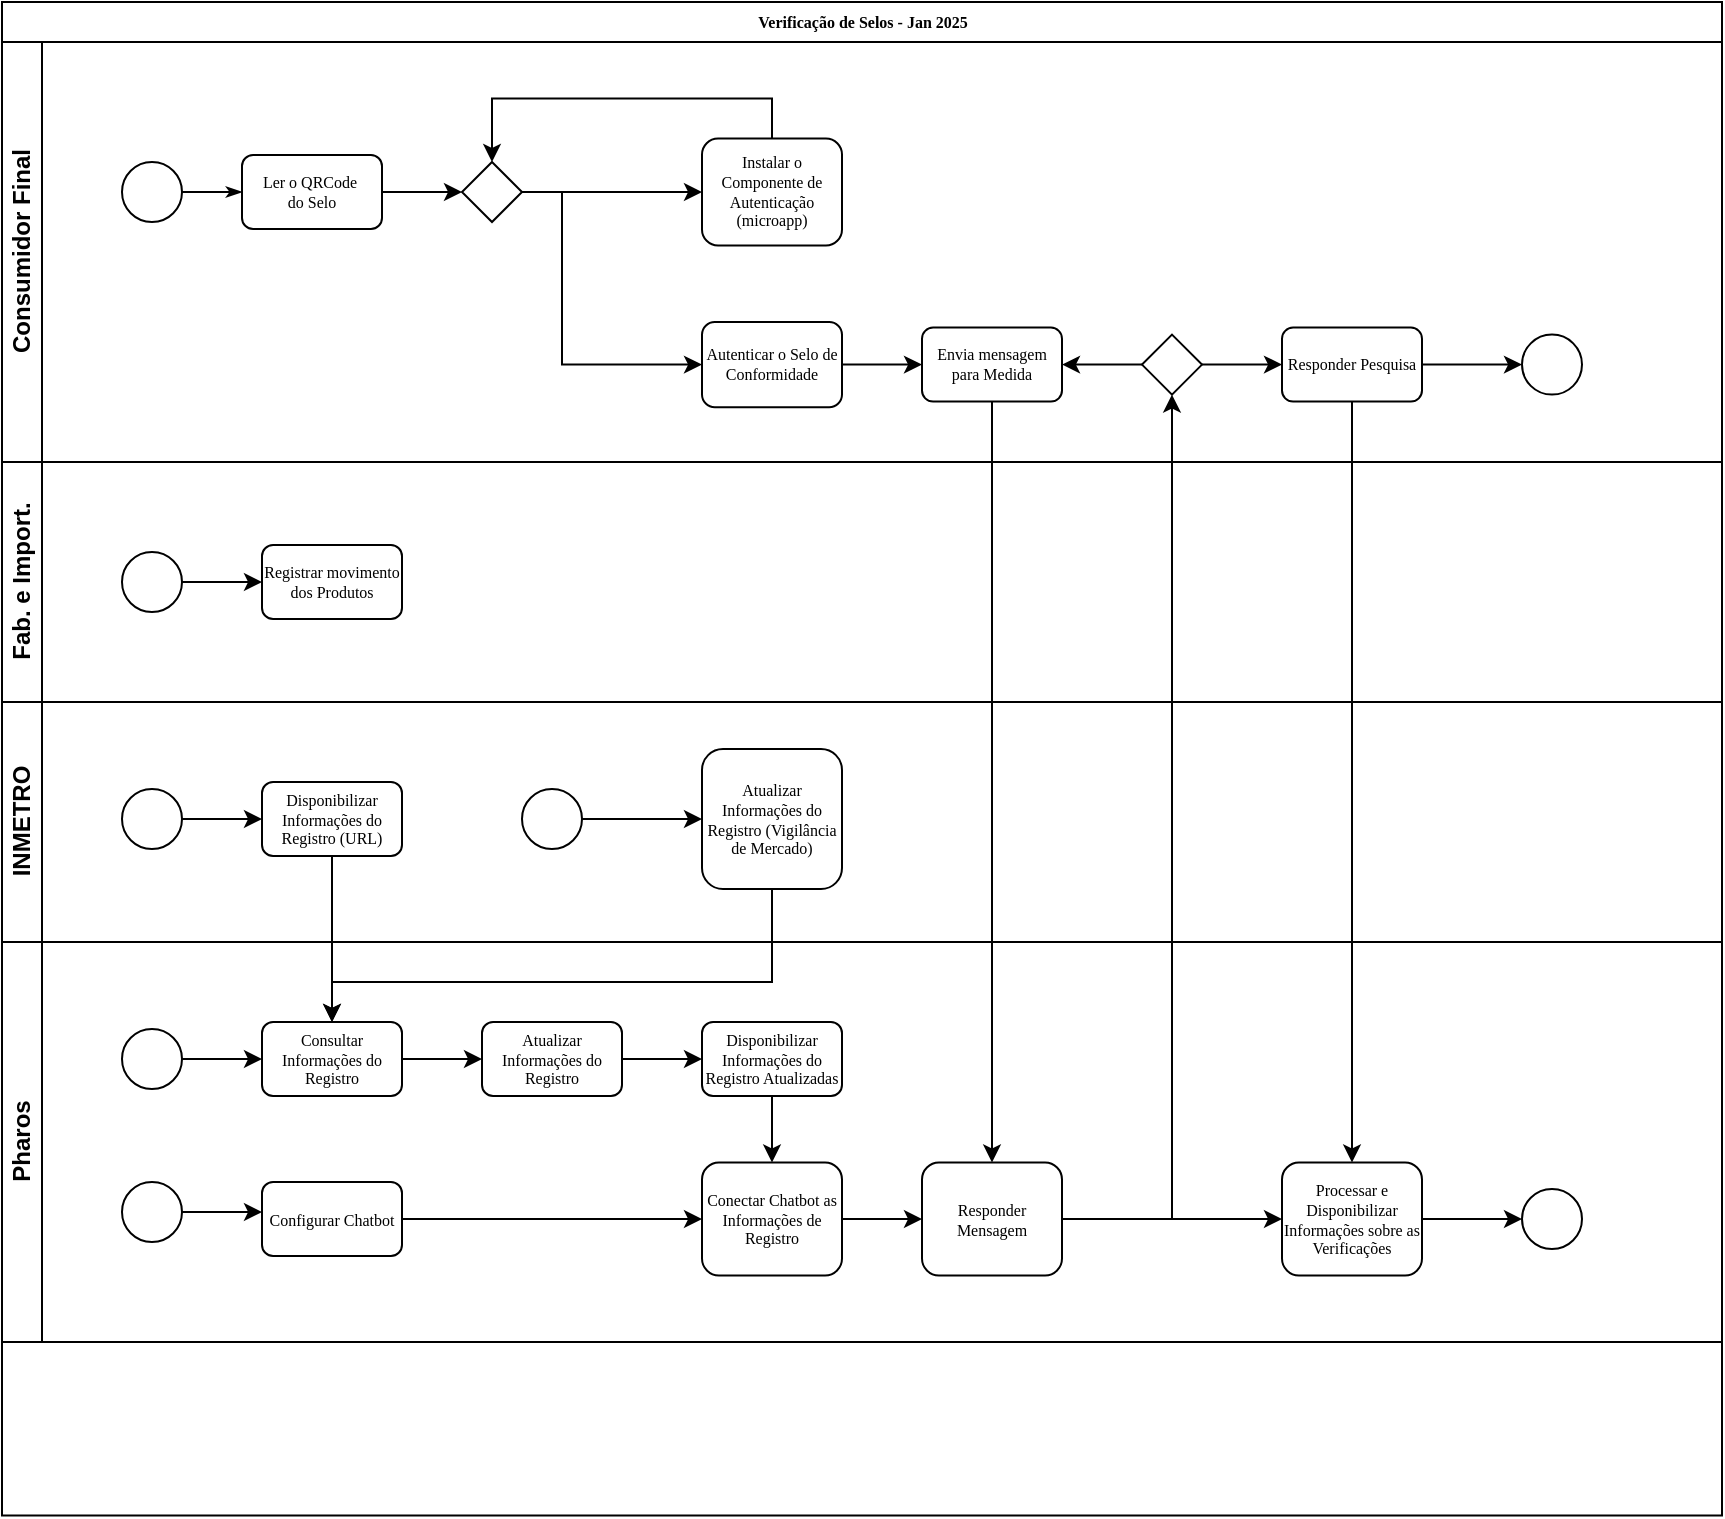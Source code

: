 <mxfile version="24.7.14">
  <diagram name="Page-1" id="c7488fd3-1785-93aa-aadb-54a6760d102a">
    <mxGraphModel dx="1185" dy="654" grid="1" gridSize="10" guides="1" tooltips="1" connect="1" arrows="1" fold="1" page="1" pageScale="1" pageWidth="1100" pageHeight="850" background="none" math="0" shadow="0">
      <root>
        <mxCell id="0" />
        <mxCell id="1" parent="0" />
        <mxCell id="2b4e8129b02d487f-1" value="Verificação de Selos - Jan 2025" style="swimlane;html=1;childLayout=stackLayout;horizontal=1;startSize=20;horizontalStack=0;rounded=0;shadow=0;labelBackgroundColor=none;strokeWidth=1;fontFamily=Verdana;fontSize=8;align=center;" parent="1" vertex="1">
          <mxGeometry x="180" y="70" width="860" height="756.81" as="geometry" />
        </mxCell>
        <mxCell id="2b4e8129b02d487f-2" value="Consumidor Final" style="swimlane;html=1;startSize=20;horizontal=0;" parent="2b4e8129b02d487f-1" vertex="1">
          <mxGeometry y="20" width="860" height="210" as="geometry" />
        </mxCell>
        <mxCell id="2b4e8129b02d487f-18" style="edgeStyle=orthogonalEdgeStyle;rounded=0;html=1;labelBackgroundColor=none;startArrow=none;startFill=0;startSize=5;endArrow=classicThin;endFill=1;endSize=5;jettySize=auto;orthogonalLoop=1;strokeWidth=1;fontFamily=Verdana;fontSize=8" parent="2b4e8129b02d487f-2" source="2b4e8129b02d487f-5" target="2b4e8129b02d487f-6" edge="1">
          <mxGeometry relative="1" as="geometry" />
        </mxCell>
        <mxCell id="2b4e8129b02d487f-5" value="" style="ellipse;whiteSpace=wrap;html=1;rounded=0;shadow=0;labelBackgroundColor=none;strokeWidth=1;fontFamily=Verdana;fontSize=8;align=center;" parent="2b4e8129b02d487f-2" vertex="1">
          <mxGeometry x="60" y="60" width="30" height="30" as="geometry" />
        </mxCell>
        <mxCell id="TjJBPhh7IqeXCysBH1En-6" value="" style="edgeStyle=orthogonalEdgeStyle;rounded=0;orthogonalLoop=1;jettySize=auto;html=1;" parent="2b4e8129b02d487f-2" source="2b4e8129b02d487f-6" target="TjJBPhh7IqeXCysBH1En-5" edge="1">
          <mxGeometry relative="1" as="geometry" />
        </mxCell>
        <mxCell id="2b4e8129b02d487f-6" value="Ler o QRCode&amp;nbsp;&lt;div&gt;do Selo&lt;/div&gt;" style="rounded=1;whiteSpace=wrap;html=1;shadow=0;labelBackgroundColor=none;strokeWidth=1;fontFamily=Verdana;fontSize=8;align=center;" parent="2b4e8129b02d487f-2" vertex="1">
          <mxGeometry x="120" y="56.5" width="70" height="37" as="geometry" />
        </mxCell>
        <mxCell id="TjJBPhh7IqeXCysBH1En-10" value="" style="edgeStyle=orthogonalEdgeStyle;rounded=0;orthogonalLoop=1;jettySize=auto;html=1;entryX=0;entryY=0.5;entryDx=0;entryDy=0;" parent="2b4e8129b02d487f-2" source="TjJBPhh7IqeXCysBH1En-5" target="TjJBPhh7IqeXCysBH1En-16" edge="1">
          <mxGeometry relative="1" as="geometry">
            <mxPoint x="300" y="145.0" as="targetPoint" />
            <Array as="points">
              <mxPoint x="280" y="75" />
              <mxPoint x="280" y="161" />
            </Array>
          </mxGeometry>
        </mxCell>
        <mxCell id="TjJBPhh7IqeXCysBH1En-5" value="" style="strokeWidth=1;html=1;shape=mxgraph.flowchart.decision;whiteSpace=wrap;rounded=1;shadow=0;labelBackgroundColor=none;fontFamily=Verdana;fontSize=8;align=center;" parent="2b4e8129b02d487f-2" vertex="1">
          <mxGeometry x="230" y="60.0" width="30" height="30" as="geometry" />
        </mxCell>
        <mxCell id="TjJBPhh7IqeXCysBH1En-7" value="Envia mensagem para Medida" style="rounded=1;whiteSpace=wrap;html=1;shadow=0;labelBackgroundColor=none;strokeWidth=1;fontFamily=Verdana;fontSize=8;align=center;" parent="2b4e8129b02d487f-2" vertex="1">
          <mxGeometry x="460" y="142.81" width="70" height="37" as="geometry" />
        </mxCell>
        <mxCell id="TjJBPhh7IqeXCysBH1En-14" value="" style="edgeStyle=orthogonalEdgeStyle;rounded=0;orthogonalLoop=1;jettySize=auto;html=1;entryX=0;entryY=0.5;entryDx=0;entryDy=0;" parent="2b4e8129b02d487f-2" source="TjJBPhh7IqeXCysBH1En-5" target="TjJBPhh7IqeXCysBH1En-18" edge="1">
          <mxGeometry relative="1" as="geometry">
            <mxPoint x="440" y="165" as="sourcePoint" />
            <mxPoint x="330" y="75.0" as="targetPoint" />
          </mxGeometry>
        </mxCell>
        <mxCell id="TjJBPhh7IqeXCysBH1En-24" value="" style="edgeStyle=orthogonalEdgeStyle;rounded=0;orthogonalLoop=1;jettySize=auto;html=1;entryX=0;entryY=0.5;entryDx=0;entryDy=0;" parent="2b4e8129b02d487f-2" source="TjJBPhh7IqeXCysBH1En-16" target="TjJBPhh7IqeXCysBH1En-7" edge="1">
          <mxGeometry relative="1" as="geometry">
            <mxPoint x="459" y="159" as="targetPoint" />
          </mxGeometry>
        </mxCell>
        <mxCell id="TjJBPhh7IqeXCysBH1En-16" value="Autenticar o Selo de Conformidade" style="rounded=1;whiteSpace=wrap;html=1;shadow=0;labelBackgroundColor=none;strokeWidth=1;fontFamily=Verdana;fontSize=8;align=center;" parent="2b4e8129b02d487f-2" vertex="1">
          <mxGeometry x="350" y="140" width="70" height="42.62" as="geometry" />
        </mxCell>
        <mxCell id="lS37dKiJ8wTq1rKE8fun-17" value="" style="edgeStyle=orthogonalEdgeStyle;rounded=0;orthogonalLoop=1;jettySize=auto;html=1;entryX=0.5;entryY=0;entryDx=0;entryDy=0;entryPerimeter=0;exitX=0.5;exitY=0;exitDx=0;exitDy=0;" edge="1" parent="2b4e8129b02d487f-2" source="TjJBPhh7IqeXCysBH1En-18" target="TjJBPhh7IqeXCysBH1En-5">
          <mxGeometry relative="1" as="geometry">
            <mxPoint x="385" y="-31.75" as="targetPoint" />
          </mxGeometry>
        </mxCell>
        <mxCell id="TjJBPhh7IqeXCysBH1En-18" value="Instalar o &lt;br&gt;Componente de Autenticação&lt;div&gt;(microapp)&lt;/div&gt;" style="rounded=1;whiteSpace=wrap;html=1;shadow=0;labelBackgroundColor=none;strokeWidth=1;fontFamily=Verdana;fontSize=8;align=center;" parent="2b4e8129b02d487f-2" vertex="1">
          <mxGeometry x="350" y="48.25" width="70" height="53.5" as="geometry" />
        </mxCell>
        <mxCell id="lS37dKiJ8wTq1rKE8fun-57" value="" style="edgeStyle=orthogonalEdgeStyle;rounded=0;orthogonalLoop=1;jettySize=auto;html=1;" edge="1" parent="2b4e8129b02d487f-2" source="lS37dKiJ8wTq1rKE8fun-48" target="lS37dKiJ8wTq1rKE8fun-56">
          <mxGeometry relative="1" as="geometry" />
        </mxCell>
        <mxCell id="lS37dKiJ8wTq1rKE8fun-48" value="" style="strokeWidth=1;html=1;shape=mxgraph.flowchart.decision;whiteSpace=wrap;rounded=1;shadow=0;labelBackgroundColor=none;fontFamily=Verdana;fontSize=8;align=center;" vertex="1" parent="2b4e8129b02d487f-2">
          <mxGeometry x="570" y="146.31" width="30" height="30" as="geometry" />
        </mxCell>
        <mxCell id="lS37dKiJ8wTq1rKE8fun-47" value="" style="edgeStyle=orthogonalEdgeStyle;rounded=0;orthogonalLoop=1;jettySize=auto;html=1;entryX=1;entryY=0.5;entryDx=0;entryDy=0;exitX=0;exitY=0.5;exitDx=0;exitDy=0;exitPerimeter=0;" edge="1" parent="2b4e8129b02d487f-2" source="lS37dKiJ8wTq1rKE8fun-48" target="TjJBPhh7IqeXCysBH1En-7">
          <mxGeometry relative="1" as="geometry">
            <mxPoint x="610" y="608.5" as="targetPoint" />
            <Array as="points" />
          </mxGeometry>
        </mxCell>
        <mxCell id="lS37dKiJ8wTq1rKE8fun-59" value="" style="edgeStyle=orthogonalEdgeStyle;rounded=0;orthogonalLoop=1;jettySize=auto;html=1;" edge="1" parent="2b4e8129b02d487f-2" source="lS37dKiJ8wTq1rKE8fun-56" target="lS37dKiJ8wTq1rKE8fun-58">
          <mxGeometry relative="1" as="geometry" />
        </mxCell>
        <mxCell id="lS37dKiJ8wTq1rKE8fun-56" value="Responder Pesquisa" style="rounded=1;whiteSpace=wrap;html=1;shadow=0;labelBackgroundColor=none;strokeWidth=1;fontFamily=Verdana;fontSize=8;align=center;" vertex="1" parent="2b4e8129b02d487f-2">
          <mxGeometry x="640" y="142.81" width="70" height="37" as="geometry" />
        </mxCell>
        <mxCell id="lS37dKiJ8wTq1rKE8fun-58" value="" style="ellipse;whiteSpace=wrap;html=1;rounded=0;shadow=0;labelBackgroundColor=none;strokeWidth=1;fontFamily=Verdana;fontSize=8;align=center;" vertex="1" parent="2b4e8129b02d487f-2">
          <mxGeometry x="760" y="146.31" width="30" height="30" as="geometry" />
        </mxCell>
        <mxCell id="2b4e8129b02d487f-3" value="Fab. e Import." style="swimlane;html=1;startSize=20;horizontal=0;" parent="2b4e8129b02d487f-1" vertex="1">
          <mxGeometry y="230" width="860" height="120" as="geometry">
            <mxRectangle y="290" width="860" height="30" as="alternateBounds" />
          </mxGeometry>
        </mxCell>
        <mxCell id="lS37dKiJ8wTq1rKE8fun-3" value="Registrar movimento dos Produtos" style="rounded=1;whiteSpace=wrap;html=1;shadow=0;labelBackgroundColor=none;strokeWidth=1;fontFamily=Verdana;fontSize=8;align=center;" vertex="1" parent="2b4e8129b02d487f-3">
          <mxGeometry x="130" y="41.5" width="70" height="37" as="geometry" />
        </mxCell>
        <mxCell id="lS37dKiJ8wTq1rKE8fun-5" value="" style="edgeStyle=orthogonalEdgeStyle;rounded=0;orthogonalLoop=1;jettySize=auto;html=1;" edge="1" parent="2b4e8129b02d487f-3" source="lS37dKiJ8wTq1rKE8fun-4" target="lS37dKiJ8wTq1rKE8fun-3">
          <mxGeometry relative="1" as="geometry" />
        </mxCell>
        <mxCell id="lS37dKiJ8wTq1rKE8fun-4" value="" style="ellipse;whiteSpace=wrap;html=1;rounded=0;shadow=0;labelBackgroundColor=none;strokeWidth=1;fontFamily=Verdana;fontSize=8;align=center;" vertex="1" parent="2b4e8129b02d487f-3">
          <mxGeometry x="60" y="45" width="30" height="30" as="geometry" />
        </mxCell>
        <mxCell id="lS37dKiJ8wTq1rKE8fun-10" value="" style="edgeStyle=orthogonalEdgeStyle;rounded=0;orthogonalLoop=1;jettySize=auto;html=1;" edge="1" parent="2b4e8129b02d487f-1" source="lS37dKiJ8wTq1rKE8fun-6" target="lS37dKiJ8wTq1rKE8fun-9">
          <mxGeometry relative="1" as="geometry" />
        </mxCell>
        <mxCell id="lS37dKiJ8wTq1rKE8fun-45" value="" style="edgeStyle=orthogonalEdgeStyle;rounded=0;orthogonalLoop=1;jettySize=auto;html=1;" edge="1" parent="2b4e8129b02d487f-1" source="TjJBPhh7IqeXCysBH1En-7" target="lS37dKiJ8wTq1rKE8fun-42">
          <mxGeometry relative="1" as="geometry">
            <mxPoint x="495" y="279.81" as="targetPoint" />
          </mxGeometry>
        </mxCell>
        <mxCell id="2b4e8129b02d487f-4" value="INMETRO" style="swimlane;html=1;startSize=20;horizontal=0;" parent="2b4e8129b02d487f-1" vertex="1">
          <mxGeometry y="350" width="860" height="120" as="geometry">
            <mxRectangle y="440" width="860" height="30" as="alternateBounds" />
          </mxGeometry>
        </mxCell>
        <mxCell id="lS37dKiJ8wTq1rKE8fun-6" value="Disponibilizar Informações do Registro (URL)" style="rounded=1;whiteSpace=wrap;html=1;shadow=0;labelBackgroundColor=none;strokeWidth=1;fontFamily=Verdana;fontSize=8;align=center;" vertex="1" parent="2b4e8129b02d487f-4">
          <mxGeometry x="130" y="40" width="70" height="37" as="geometry" />
        </mxCell>
        <mxCell id="lS37dKiJ8wTq1rKE8fun-7" value="" style="edgeStyle=orthogonalEdgeStyle;rounded=0;orthogonalLoop=1;jettySize=auto;html=1;" edge="1" parent="2b4e8129b02d487f-4" source="lS37dKiJ8wTq1rKE8fun-8" target="lS37dKiJ8wTq1rKE8fun-6">
          <mxGeometry relative="1" as="geometry" />
        </mxCell>
        <mxCell id="lS37dKiJ8wTq1rKE8fun-8" value="" style="ellipse;whiteSpace=wrap;html=1;rounded=0;shadow=0;labelBackgroundColor=none;strokeWidth=1;fontFamily=Verdana;fontSize=8;align=center;" vertex="1" parent="2b4e8129b02d487f-4">
          <mxGeometry x="60" y="43.5" width="30" height="30" as="geometry" />
        </mxCell>
        <mxCell id="lS37dKiJ8wTq1rKE8fun-51" value="Atualizar Informações do Registro (Vigilância de Mercado)" style="rounded=1;whiteSpace=wrap;html=1;shadow=0;labelBackgroundColor=none;strokeWidth=1;fontFamily=Verdana;fontSize=8;align=center;" vertex="1" parent="2b4e8129b02d487f-4">
          <mxGeometry x="350" y="23.5" width="70" height="70" as="geometry" />
        </mxCell>
        <mxCell id="lS37dKiJ8wTq1rKE8fun-52" value="" style="edgeStyle=orthogonalEdgeStyle;rounded=0;orthogonalLoop=1;jettySize=auto;html=1;" edge="1" parent="2b4e8129b02d487f-4" source="lS37dKiJ8wTq1rKE8fun-53" target="lS37dKiJ8wTq1rKE8fun-51">
          <mxGeometry relative="1" as="geometry" />
        </mxCell>
        <mxCell id="lS37dKiJ8wTq1rKE8fun-53" value="" style="ellipse;whiteSpace=wrap;html=1;rounded=0;shadow=0;labelBackgroundColor=none;strokeWidth=1;fontFamily=Verdana;fontSize=8;align=center;" vertex="1" parent="2b4e8129b02d487f-4">
          <mxGeometry x="260" y="43.5" width="30" height="30" as="geometry" />
        </mxCell>
        <mxCell id="lS37dKiJ8wTq1rKE8fun-2" value="Pharos" style="swimlane;html=1;startSize=20;horizontal=0;" vertex="1" parent="2b4e8129b02d487f-1">
          <mxGeometry y="470" width="860" height="200" as="geometry">
            <mxRectangle y="590" width="860" height="30" as="alternateBounds" />
          </mxGeometry>
        </mxCell>
        <mxCell id="lS37dKiJ8wTq1rKE8fun-12" value="" style="edgeStyle=orthogonalEdgeStyle;rounded=0;orthogonalLoop=1;jettySize=auto;html=1;" edge="1" parent="lS37dKiJ8wTq1rKE8fun-2" source="lS37dKiJ8wTq1rKE8fun-9" target="lS37dKiJ8wTq1rKE8fun-11">
          <mxGeometry relative="1" as="geometry" />
        </mxCell>
        <mxCell id="lS37dKiJ8wTq1rKE8fun-9" value="Consultar Informações do Registro" style="rounded=1;whiteSpace=wrap;html=1;shadow=0;labelBackgroundColor=none;strokeWidth=1;fontFamily=Verdana;fontSize=8;align=center;" vertex="1" parent="lS37dKiJ8wTq1rKE8fun-2">
          <mxGeometry x="130" y="40" width="70" height="37" as="geometry" />
        </mxCell>
        <mxCell id="lS37dKiJ8wTq1rKE8fun-15" value="" style="edgeStyle=orthogonalEdgeStyle;rounded=0;orthogonalLoop=1;jettySize=auto;html=1;" edge="1" parent="lS37dKiJ8wTq1rKE8fun-2" source="lS37dKiJ8wTq1rKE8fun-11" target="lS37dKiJ8wTq1rKE8fun-14">
          <mxGeometry relative="1" as="geometry" />
        </mxCell>
        <mxCell id="lS37dKiJ8wTq1rKE8fun-11" value="Atualizar Informações do Registro" style="rounded=1;whiteSpace=wrap;html=1;shadow=0;labelBackgroundColor=none;strokeWidth=1;fontFamily=Verdana;fontSize=8;align=center;fontStyle=0" vertex="1" parent="lS37dKiJ8wTq1rKE8fun-2">
          <mxGeometry x="240" y="40" width="70" height="37" as="geometry" />
        </mxCell>
        <mxCell id="lS37dKiJ8wTq1rKE8fun-27" value="" style="rounded=0;orthogonalLoop=1;jettySize=auto;html=1;verticalAlign=middle;horizontal=1;startArrow=none;startFill=0;" edge="1" parent="lS37dKiJ8wTq1rKE8fun-2" source="lS37dKiJ8wTq1rKE8fun-14" target="lS37dKiJ8wTq1rKE8fun-25">
          <mxGeometry relative="1" as="geometry" />
        </mxCell>
        <mxCell id="lS37dKiJ8wTq1rKE8fun-14" value="Disponibilizar Informações do Registro Atualizadas" style="rounded=1;whiteSpace=wrap;html=1;shadow=0;labelBackgroundColor=none;strokeWidth=1;fontFamily=Verdana;fontSize=8;align=center;fontStyle=0" vertex="1" parent="lS37dKiJ8wTq1rKE8fun-2">
          <mxGeometry x="350" y="40" width="70" height="37" as="geometry" />
        </mxCell>
        <mxCell id="lS37dKiJ8wTq1rKE8fun-19" value="" style="edgeStyle=orthogonalEdgeStyle;rounded=0;orthogonalLoop=1;jettySize=auto;html=1;entryX=0;entryY=0.5;entryDx=0;entryDy=0;" edge="1" parent="lS37dKiJ8wTq1rKE8fun-2" source="lS37dKiJ8wTq1rKE8fun-20" target="lS37dKiJ8wTq1rKE8fun-9">
          <mxGeometry relative="1" as="geometry">
            <mxPoint x="130" y="59" as="targetPoint" />
          </mxGeometry>
        </mxCell>
        <mxCell id="lS37dKiJ8wTq1rKE8fun-20" value="" style="ellipse;whiteSpace=wrap;html=1;rounded=0;shadow=0;labelBackgroundColor=none;strokeWidth=1;fontFamily=Verdana;fontSize=8;align=center;" vertex="1" parent="lS37dKiJ8wTq1rKE8fun-2">
          <mxGeometry x="60" y="43.5" width="30" height="30" as="geometry" />
        </mxCell>
        <mxCell id="lS37dKiJ8wTq1rKE8fun-21" value="" style="edgeStyle=orthogonalEdgeStyle;rounded=0;orthogonalLoop=1;jettySize=auto;html=1;entryX=0;entryY=0.5;entryDx=0;entryDy=0;" edge="1" parent="lS37dKiJ8wTq1rKE8fun-2" source="lS37dKiJ8wTq1rKE8fun-22">
          <mxGeometry relative="1" as="geometry">
            <mxPoint x="130" y="135" as="targetPoint" />
          </mxGeometry>
        </mxCell>
        <mxCell id="lS37dKiJ8wTq1rKE8fun-22" value="" style="ellipse;whiteSpace=wrap;html=1;rounded=0;shadow=0;labelBackgroundColor=none;strokeWidth=1;fontFamily=Verdana;fontSize=8;align=center;" vertex="1" parent="lS37dKiJ8wTq1rKE8fun-2">
          <mxGeometry x="60" y="120" width="30" height="30" as="geometry" />
        </mxCell>
        <mxCell id="lS37dKiJ8wTq1rKE8fun-26" value="" style="edgeStyle=orthogonalEdgeStyle;rounded=0;orthogonalLoop=1;jettySize=auto;html=1;" edge="1" parent="lS37dKiJ8wTq1rKE8fun-2" source="lS37dKiJ8wTq1rKE8fun-24" target="lS37dKiJ8wTq1rKE8fun-25">
          <mxGeometry relative="1" as="geometry" />
        </mxCell>
        <mxCell id="lS37dKiJ8wTq1rKE8fun-24" value="Configurar Chatbot" style="rounded=1;whiteSpace=wrap;html=1;shadow=0;labelBackgroundColor=none;strokeWidth=1;fontFamily=Verdana;fontSize=8;align=center;fontStyle=0" vertex="1" parent="lS37dKiJ8wTq1rKE8fun-2">
          <mxGeometry x="130" y="120" width="70" height="37" as="geometry" />
        </mxCell>
        <mxCell id="lS37dKiJ8wTq1rKE8fun-43" value="" style="edgeStyle=orthogonalEdgeStyle;rounded=0;orthogonalLoop=1;jettySize=auto;html=1;" edge="1" parent="lS37dKiJ8wTq1rKE8fun-2" source="lS37dKiJ8wTq1rKE8fun-25" target="lS37dKiJ8wTq1rKE8fun-42">
          <mxGeometry relative="1" as="geometry" />
        </mxCell>
        <mxCell id="lS37dKiJ8wTq1rKE8fun-25" value="Conectar Chatbot as Informações de Registro" style="rounded=1;whiteSpace=wrap;html=1;shadow=0;labelBackgroundColor=none;strokeWidth=1;fontFamily=Verdana;fontSize=8;align=center;fontStyle=0" vertex="1" parent="lS37dKiJ8wTq1rKE8fun-2">
          <mxGeometry x="350" y="110.25" width="70" height="56.5" as="geometry" />
        </mxCell>
        <mxCell id="lS37dKiJ8wTq1rKE8fun-62" value="" style="edgeStyle=orthogonalEdgeStyle;rounded=0;orthogonalLoop=1;jettySize=auto;html=1;entryX=0;entryY=0.5;entryDx=0;entryDy=0;" edge="1" parent="lS37dKiJ8wTq1rKE8fun-2" source="lS37dKiJ8wTq1rKE8fun-42" target="lS37dKiJ8wTq1rKE8fun-60">
          <mxGeometry relative="1" as="geometry">
            <mxPoint x="495" y="246.75" as="targetPoint" />
          </mxGeometry>
        </mxCell>
        <mxCell id="lS37dKiJ8wTq1rKE8fun-42" value="Responder Mensagem" style="rounded=1;whiteSpace=wrap;html=1;shadow=0;labelBackgroundColor=none;strokeWidth=1;fontFamily=Verdana;fontSize=8;align=center;fontStyle=0" vertex="1" parent="lS37dKiJ8wTq1rKE8fun-2">
          <mxGeometry x="460" y="110.25" width="70" height="56.5" as="geometry" />
        </mxCell>
        <mxCell id="lS37dKiJ8wTq1rKE8fun-64" value="" style="edgeStyle=orthogonalEdgeStyle;rounded=0;orthogonalLoop=1;jettySize=auto;html=1;" edge="1" parent="lS37dKiJ8wTq1rKE8fun-2" source="lS37dKiJ8wTq1rKE8fun-60" target="lS37dKiJ8wTq1rKE8fun-63">
          <mxGeometry relative="1" as="geometry" />
        </mxCell>
        <mxCell id="lS37dKiJ8wTq1rKE8fun-60" value="Processar e Disponibilizar Informações sobre as Verificações" style="rounded=1;whiteSpace=wrap;html=1;shadow=0;labelBackgroundColor=none;strokeWidth=1;fontFamily=Verdana;fontSize=8;align=center;fontStyle=0" vertex="1" parent="lS37dKiJ8wTq1rKE8fun-2">
          <mxGeometry x="640" y="110.25" width="70" height="56.5" as="geometry" />
        </mxCell>
        <mxCell id="lS37dKiJ8wTq1rKE8fun-63" value="" style="ellipse;whiteSpace=wrap;html=1;rounded=0;shadow=0;labelBackgroundColor=none;strokeWidth=1;fontFamily=Verdana;fontSize=8;align=center;" vertex="1" parent="lS37dKiJ8wTq1rKE8fun-2">
          <mxGeometry x="760" y="123.5" width="30" height="30" as="geometry" />
        </mxCell>
        <mxCell id="lS37dKiJ8wTq1rKE8fun-54" value="" style="edgeStyle=orthogonalEdgeStyle;rounded=0;orthogonalLoop=1;jettySize=auto;html=1;entryX=0.5;entryY=0;entryDx=0;entryDy=0;exitX=0.5;exitY=1;exitDx=0;exitDy=0;" edge="1" parent="2b4e8129b02d487f-1" source="lS37dKiJ8wTq1rKE8fun-51" target="lS37dKiJ8wTq1rKE8fun-9">
          <mxGeometry relative="1" as="geometry">
            <Array as="points">
              <mxPoint x="385" y="490" />
              <mxPoint x="165" y="490" />
            </Array>
          </mxGeometry>
        </mxCell>
        <mxCell id="lS37dKiJ8wTq1rKE8fun-50" value="" style="edgeStyle=orthogonalEdgeStyle;rounded=0;orthogonalLoop=1;jettySize=auto;html=1;" edge="1" parent="2b4e8129b02d487f-1" source="lS37dKiJ8wTq1rKE8fun-42" target="lS37dKiJ8wTq1rKE8fun-48">
          <mxGeometry relative="1" as="geometry" />
        </mxCell>
        <mxCell id="lS37dKiJ8wTq1rKE8fun-66" value="" style="edgeStyle=orthogonalEdgeStyle;rounded=0;orthogonalLoop=1;jettySize=auto;html=1;entryX=0.5;entryY=0;entryDx=0;entryDy=0;" edge="1" parent="2b4e8129b02d487f-1" source="lS37dKiJ8wTq1rKE8fun-56" target="lS37dKiJ8wTq1rKE8fun-60">
          <mxGeometry relative="1" as="geometry">
            <mxPoint x="675" y="279.81" as="targetPoint" />
          </mxGeometry>
        </mxCell>
      </root>
    </mxGraphModel>
  </diagram>
</mxfile>
